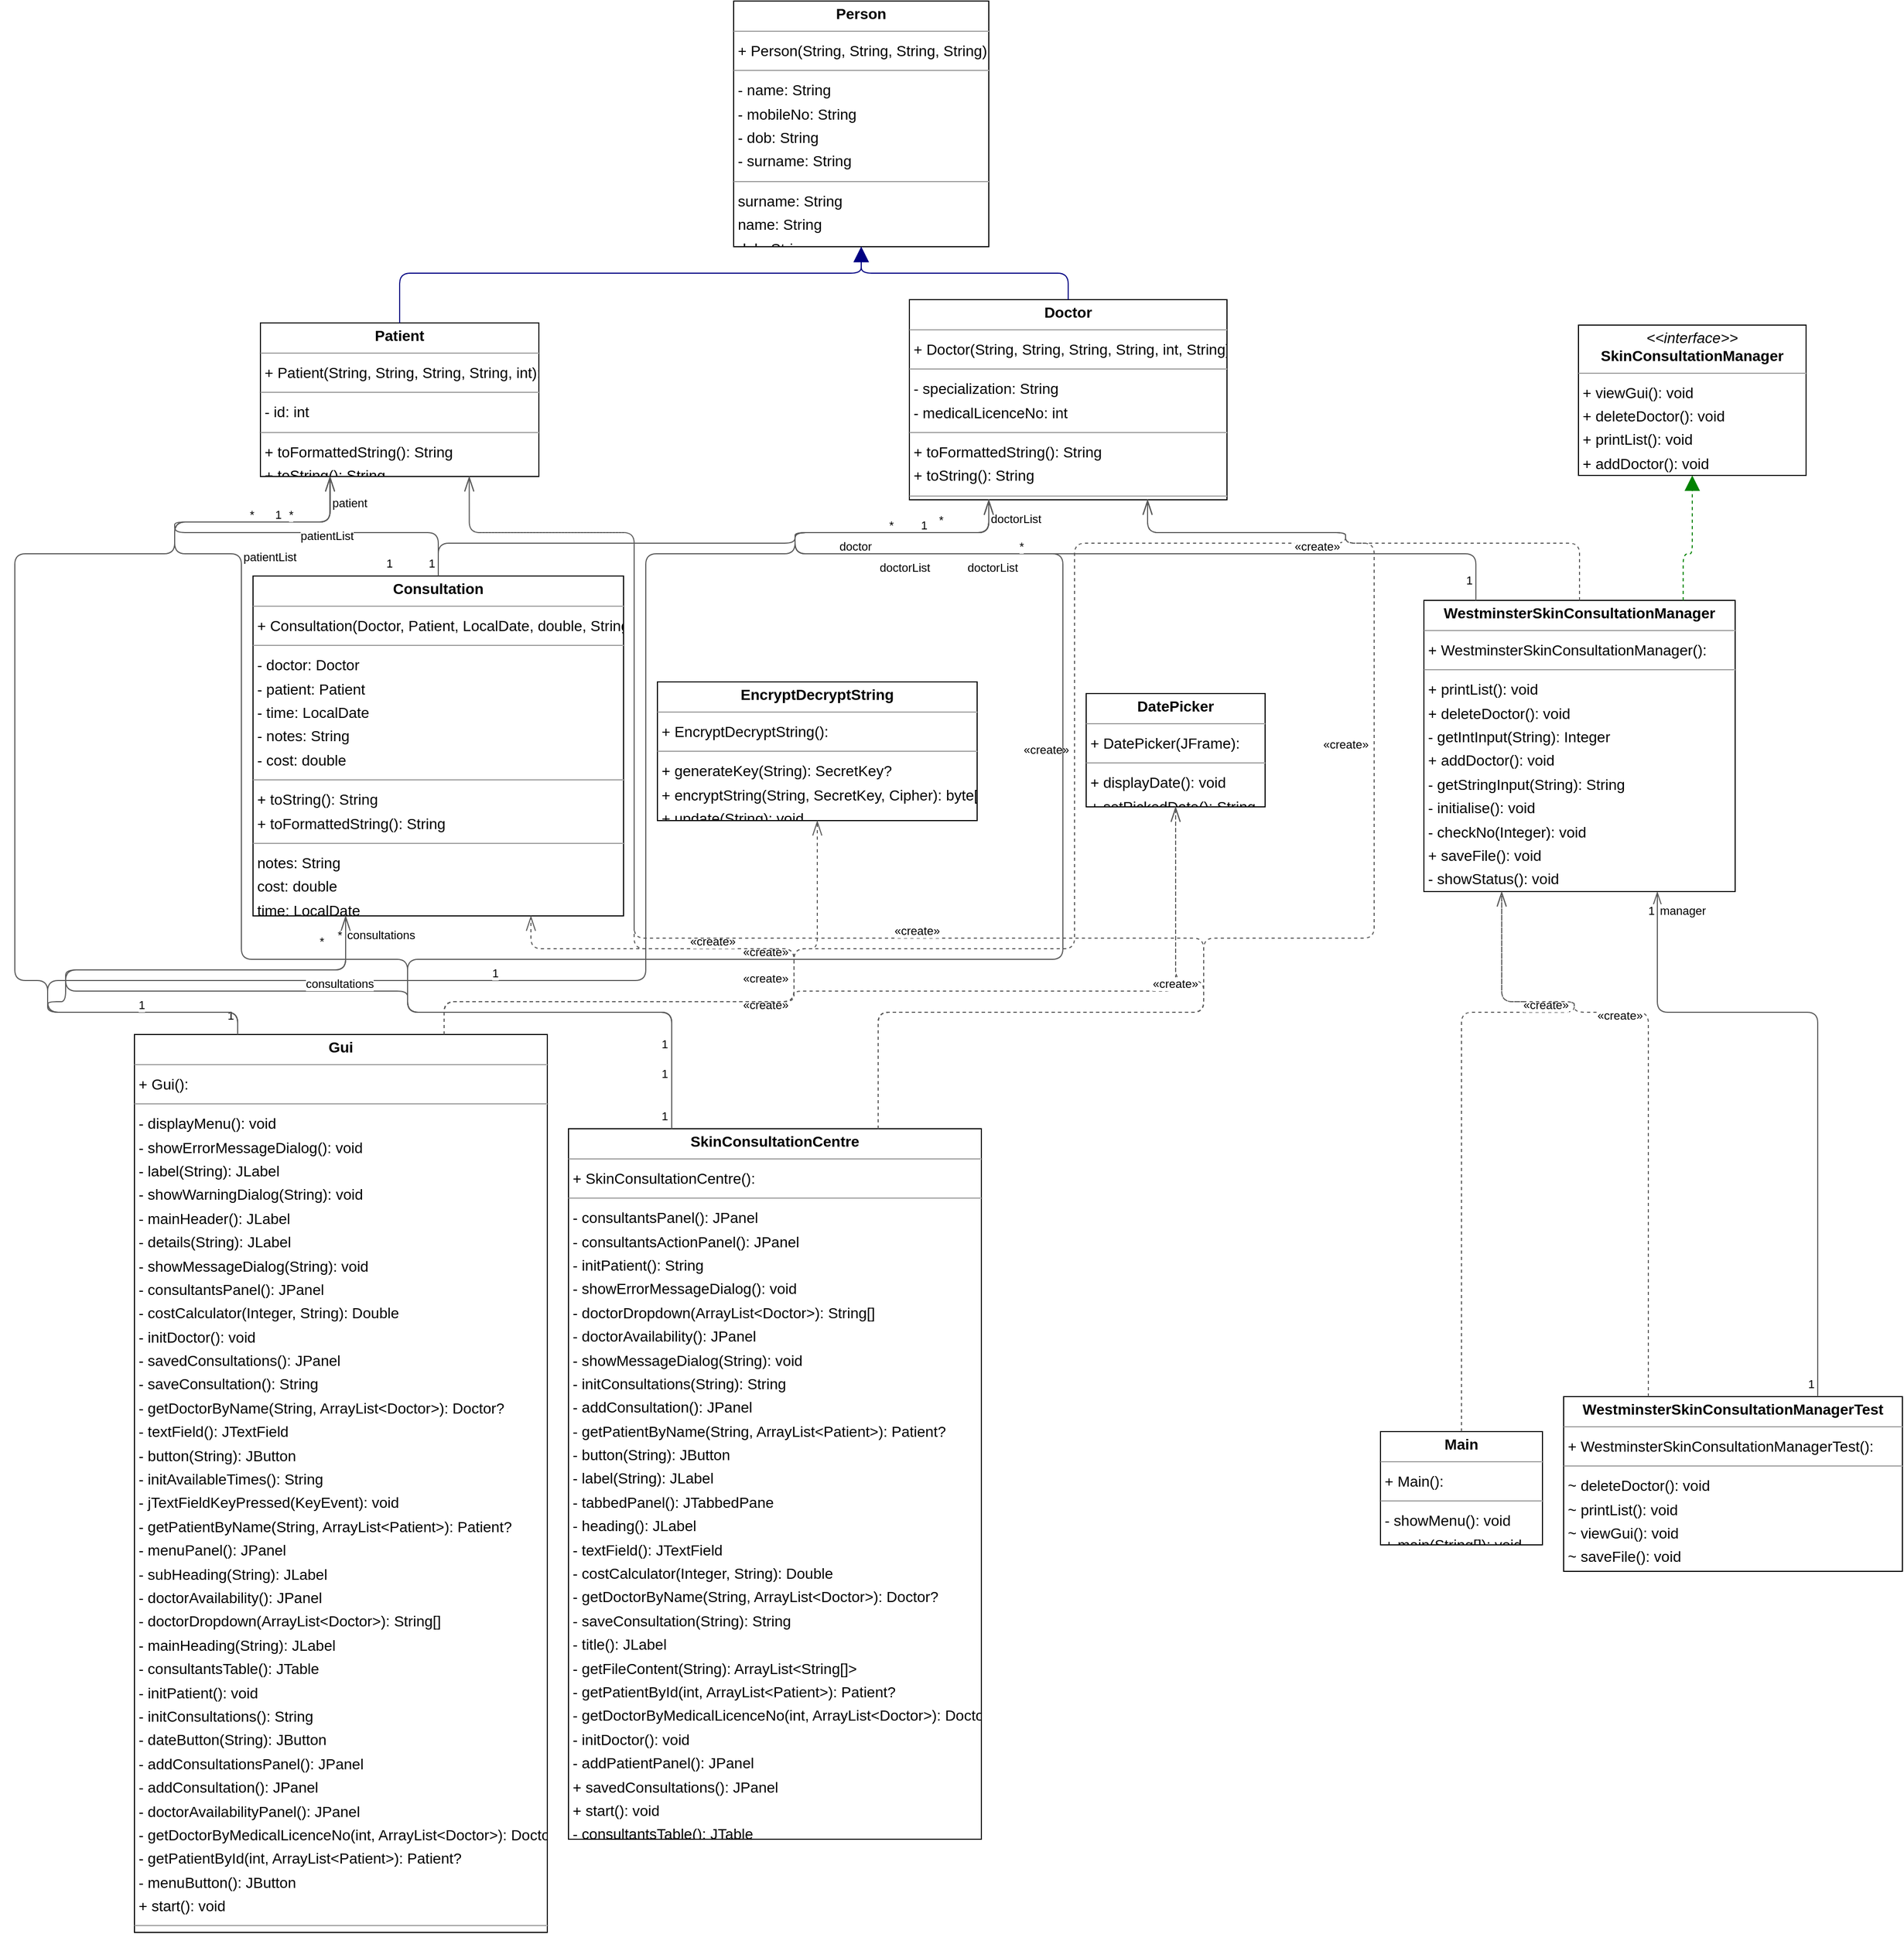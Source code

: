 <mxGraphModel dx="0" dy="0" grid="1" gridSize="10" guides="1" tooltips="1" connect="1" arrows="1" fold="1" page="0" pageScale="1" background="none" math="0" shadow="0">
  <root>
    <mxCell id="0" />
    <mxCell id="1" parent="0" />
    <mxCell id="node8" parent="1" vertex="1" value="&lt;p style=&quot;margin:0px;margin-top:4px;text-align:center;&quot;&gt;&lt;b&gt;Consultation&lt;/b&gt;&lt;/p&gt;&lt;hr size=&quot;1&quot;/&gt;&lt;p style=&quot;margin:0 0 0 4px;line-height:1.6;&quot;&gt;+ Consultation(Doctor, Patient, LocalDate, double, String): &lt;/p&gt;&lt;hr size=&quot;1&quot;/&gt;&lt;p style=&quot;margin:0 0 0 4px;line-height:1.6;&quot;&gt;- doctor: Doctor&lt;br/&gt;- patient: Patient&lt;br/&gt;- time: LocalDate&lt;br/&gt;- notes: String&lt;br/&gt;- cost: double&lt;/p&gt;&lt;hr size=&quot;1&quot;/&gt;&lt;p style=&quot;margin:0 0 0 4px;line-height:1.6;&quot;&gt;+ toString(): String&lt;br/&gt;+ toFormattedString(): String&lt;/p&gt;&lt;hr size=&quot;1&quot;/&gt;&lt;p style=&quot;margin:0 0 0 4px;line-height:1.6;&quot;&gt; notes: String&lt;br/&gt; cost: double&lt;br/&gt; time: LocalDate&lt;br/&gt; patient: Patient&lt;br/&gt; doctor: Doctor&lt;/p&gt;" style="verticalAlign=top;align=left;overflow=fill;fontSize=14;fontFamily=Helvetica;html=1;rounded=0;shadow=0;comic=0;labelBackgroundColor=none;strokeWidth=1;">
      <mxGeometry x="-82" y="119" width="350" height="321" as="geometry" />
    </mxCell>
    <mxCell id="node9" parent="1" vertex="1" value="&lt;p style=&quot;margin:0px;margin-top:4px;text-align:center;&quot;&gt;&lt;b&gt;DatePicker&lt;/b&gt;&lt;/p&gt;&lt;hr size=&quot;1&quot;/&gt;&lt;p style=&quot;margin:0 0 0 4px;line-height:1.6;&quot;&gt;+ DatePicker(JFrame): &lt;/p&gt;&lt;hr size=&quot;1&quot;/&gt;&lt;p style=&quot;margin:0 0 0 4px;line-height:1.6;&quot;&gt;+ displayDate(): void&lt;br/&gt;+ setPickedDate(): String&lt;/p&gt;" style="verticalAlign=top;align=left;overflow=fill;fontSize=14;fontFamily=Helvetica;html=1;rounded=0;shadow=0;comic=0;labelBackgroundColor=none;strokeWidth=1;">
      <mxGeometry x="705" y="230" width="169" height="107" as="geometry" />
    </mxCell>
    <mxCell id="node5" parent="1" vertex="1" value="&lt;p style=&quot;margin:0px;margin-top:4px;text-align:center;&quot;&gt;&lt;b&gt;Doctor&lt;/b&gt;&lt;/p&gt;&lt;hr size=&quot;1&quot;/&gt;&lt;p style=&quot;margin:0 0 0 4px;line-height:1.6;&quot;&gt;+ Doctor(String, String, String, String, int, String): &lt;/p&gt;&lt;hr size=&quot;1&quot;/&gt;&lt;p style=&quot;margin:0 0 0 4px;line-height:1.6;&quot;&gt;- specialization: String&lt;br/&gt;- medicalLicenceNo: int&lt;/p&gt;&lt;hr size=&quot;1&quot;/&gt;&lt;p style=&quot;margin:0 0 0 4px;line-height:1.6;&quot;&gt;+ toFormattedString(): String&lt;br/&gt;+ toString(): String&lt;/p&gt;&lt;hr size=&quot;1&quot;/&gt;&lt;p style=&quot;margin:0 0 0 4px;line-height:1.6;&quot;&gt; medicalLicenceNo: int&lt;br/&gt; specialization: String&lt;/p&gt;" style="verticalAlign=top;align=left;overflow=fill;fontSize=14;fontFamily=Helvetica;html=1;rounded=0;shadow=0;comic=0;labelBackgroundColor=none;strokeWidth=1;">
      <mxGeometry x="538" y="-142" width="300" height="189" as="geometry" />
    </mxCell>
    <mxCell id="node10" parent="1" vertex="1" value="&lt;p style=&quot;margin:0px;margin-top:4px;text-align:center;&quot;&gt;&lt;b&gt;EncryptDecryptString&lt;/b&gt;&lt;/p&gt;&lt;hr size=&quot;1&quot;/&gt;&lt;p style=&quot;margin:0 0 0 4px;line-height:1.6;&quot;&gt;+ EncryptDecryptString(): &lt;/p&gt;&lt;hr size=&quot;1&quot;/&gt;&lt;p style=&quot;margin:0 0 0 4px;line-height:1.6;&quot;&gt;+ generateKey(String): SecretKey?&lt;br/&gt;+ encryptString(String, SecretKey, Cipher): byte[]?&lt;br/&gt;+ update(String): void&lt;/p&gt;" style="verticalAlign=top;align=left;overflow=fill;fontSize=14;fontFamily=Helvetica;html=1;rounded=0;shadow=0;comic=0;labelBackgroundColor=none;strokeWidth=1;">
      <mxGeometry x="300" y="219" width="302" height="131" as="geometry" />
    </mxCell>
    <mxCell id="node0" parent="1" vertex="1" value="&lt;p style=&quot;margin:0px;margin-top:4px;text-align:center;&quot;&gt;&lt;b&gt;Gui&lt;/b&gt;&lt;/p&gt;&lt;hr size=&quot;1&quot;/&gt;&lt;p style=&quot;margin:0 0 0 4px;line-height:1.6;&quot;&gt;+ Gui(): &lt;/p&gt;&lt;hr size=&quot;1&quot;/&gt;&lt;p style=&quot;margin:0 0 0 4px;line-height:1.6;&quot;&gt;- displayMenu(): void&lt;br/&gt;- showErrorMessageDialog(): void&lt;br/&gt;- label(String): JLabel&lt;br/&gt;- showWarningDialog(String): void&lt;br/&gt;- mainHeader(): JLabel&lt;br/&gt;- details(String): JLabel&lt;br/&gt;- showMessageDialog(String): void&lt;br/&gt;- consultantsPanel(): JPanel&lt;br/&gt;- costCalculator(Integer, String): Double&lt;br/&gt;- initDoctor(): void&lt;br/&gt;- savedConsultations(): JPanel&lt;br/&gt;- saveConsultation(): String&lt;br/&gt;- getDoctorByName(String, ArrayList&amp;lt;Doctor&amp;gt;): Doctor?&lt;br/&gt;- textField(): JTextField&lt;br/&gt;- button(String): JButton&lt;br/&gt;- initAvailableTimes(): String&lt;br/&gt;- jTextFieldKeyPressed(KeyEvent): void&lt;br/&gt;- getPatientByName(String, ArrayList&amp;lt;Patient&amp;gt;): Patient?&lt;br/&gt;- menuPanel(): JPanel&lt;br/&gt;- subHeading(String): JLabel&lt;br/&gt;- doctorAvailability(): JPanel&lt;br/&gt;- doctorDropdown(ArrayList&amp;lt;Doctor&amp;gt;): String[]&lt;br/&gt;- mainHeading(String): JLabel&lt;br/&gt;- consultantsTable(): JTable&lt;br/&gt;- initPatient(): void&lt;br/&gt;- initConsultations(): String&lt;br/&gt;- dateButton(String): JButton&lt;br/&gt;- addConsultationsPanel(): JPanel&lt;br/&gt;- addConsultation(): JPanel&lt;br/&gt;- doctorAvailabilityPanel(): JPanel&lt;br/&gt;- getDoctorByMedicalLicenceNo(int, ArrayList&amp;lt;Doctor&amp;gt;): Doctor?&lt;br/&gt;- getPatientById(int, ArrayList&amp;lt;Patient&amp;gt;): Patient?&lt;br/&gt;- menuButton(): JButton&lt;br/&gt;+ start(): void&lt;/p&gt;&lt;hr size=&quot;1&quot;/&gt;&lt;p style=&quot;margin:0 0 0 4px;line-height:1.6;&quot;&gt; doctorFileContent: ArrayList&amp;lt;String[]&amp;gt;&lt;br/&gt; timesFileContent: ArrayList&amp;lt;String[]&amp;gt;&lt;/p&gt;" style="verticalAlign=top;align=left;overflow=fill;fontSize=14;fontFamily=Helvetica;html=1;rounded=0;shadow=0;comic=0;labelBackgroundColor=none;strokeWidth=1;">
      <mxGeometry x="-194" y="552" width="390" height="848" as="geometry" />
    </mxCell>
    <mxCell id="node1" parent="1" vertex="1" value="&lt;p style=&quot;margin:0px;margin-top:4px;text-align:center;&quot;&gt;&lt;b&gt;Main&lt;/b&gt;&lt;/p&gt;&lt;hr size=&quot;1&quot;/&gt;&lt;p style=&quot;margin:0 0 0 4px;line-height:1.6;&quot;&gt;+ Main(): &lt;/p&gt;&lt;hr size=&quot;1&quot;/&gt;&lt;p style=&quot;margin:0 0 0 4px;line-height:1.6;&quot;&gt;- showMenu(): void&lt;br/&gt;+ main(String[]): void&lt;/p&gt;" style="verticalAlign=top;align=left;overflow=fill;fontSize=14;fontFamily=Helvetica;html=1;rounded=0;shadow=0;comic=0;labelBackgroundColor=none;strokeWidth=1;">
      <mxGeometry x="983" y="927" width="153" height="107" as="geometry" />
    </mxCell>
    <mxCell id="node2" parent="1" vertex="1" value="&lt;p style=&quot;margin:0px;margin-top:4px;text-align:center;&quot;&gt;&lt;b&gt;Patient&lt;/b&gt;&lt;/p&gt;&lt;hr size=&quot;1&quot;/&gt;&lt;p style=&quot;margin:0 0 0 4px;line-height:1.6;&quot;&gt;+ Patient(String, String, String, String, int): &lt;/p&gt;&lt;hr size=&quot;1&quot;/&gt;&lt;p style=&quot;margin:0 0 0 4px;line-height:1.6;&quot;&gt;- id: int&lt;/p&gt;&lt;hr size=&quot;1&quot;/&gt;&lt;p style=&quot;margin:0 0 0 4px;line-height:1.6;&quot;&gt;+ toFormattedString(): String&lt;br/&gt;+ toString(): String&lt;/p&gt;&lt;hr size=&quot;1&quot;/&gt;&lt;p style=&quot;margin:0 0 0 4px;line-height:1.6;&quot;&gt; id: int&lt;/p&gt;" style="verticalAlign=top;align=left;overflow=fill;fontSize=14;fontFamily=Helvetica;html=1;rounded=0;shadow=0;comic=0;labelBackgroundColor=none;strokeWidth=1;">
      <mxGeometry x="-75" y="-120" width="263" height="145" as="geometry" />
    </mxCell>
    <mxCell id="node6" parent="1" vertex="1" value="&lt;p style=&quot;margin:0px;margin-top:4px;text-align:center;&quot;&gt;&lt;b&gt;Person&lt;/b&gt;&lt;/p&gt;&lt;hr size=&quot;1&quot;/&gt;&lt;p style=&quot;margin:0 0 0 4px;line-height:1.6;&quot;&gt;+ Person(String, String, String, String): &lt;/p&gt;&lt;hr size=&quot;1&quot;/&gt;&lt;p style=&quot;margin:0 0 0 4px;line-height:1.6;&quot;&gt;- name: String&lt;br/&gt;- mobileNo: String&lt;br/&gt;- dob: String&lt;br/&gt;- surname: String&lt;/p&gt;&lt;hr size=&quot;1&quot;/&gt;&lt;p style=&quot;margin:0 0 0 4px;line-height:1.6;&quot;&gt; surname: String&lt;br/&gt; name: String&lt;br/&gt; dob: String&lt;br/&gt; mobileNo: String&lt;/p&gt;" style="verticalAlign=top;align=left;overflow=fill;fontSize=14;fontFamily=Helvetica;html=1;rounded=0;shadow=0;comic=0;labelBackgroundColor=none;strokeWidth=1;">
      <mxGeometry x="372" y="-424" width="241" height="232" as="geometry" />
    </mxCell>
    <mxCell id="node3" parent="1" vertex="1" value="&lt;p style=&quot;margin:0px;margin-top:4px;text-align:center;&quot;&gt;&lt;b&gt;SkinConsultationCentre&lt;/b&gt;&lt;/p&gt;&lt;hr size=&quot;1&quot;/&gt;&lt;p style=&quot;margin:0 0 0 4px;line-height:1.6;&quot;&gt;+ SkinConsultationCentre(): &lt;/p&gt;&lt;hr size=&quot;1&quot;/&gt;&lt;p style=&quot;margin:0 0 0 4px;line-height:1.6;&quot;&gt;- consultantsPanel(): JPanel&lt;br/&gt;- consultantsActionPanel(): JPanel&lt;br/&gt;- initPatient(): String&lt;br/&gt;- showErrorMessageDialog(): void&lt;br/&gt;- doctorDropdown(ArrayList&amp;lt;Doctor&amp;gt;): String[]&lt;br/&gt;- doctorAvailability(): JPanel&lt;br/&gt;- showMessageDialog(String): void&lt;br/&gt;- initConsultations(String): String&lt;br/&gt;- addConsultation(): JPanel&lt;br/&gt;- getPatientByName(String, ArrayList&amp;lt;Patient&amp;gt;): Patient?&lt;br/&gt;- button(String): JButton&lt;br/&gt;- label(String): JLabel&lt;br/&gt;- tabbedPanel(): JTabbedPane&lt;br/&gt;- heading(): JLabel&lt;br/&gt;- textField(): JTextField&lt;br/&gt;- costCalculator(Integer, String): Double&lt;br/&gt;- getDoctorByName(String, ArrayList&amp;lt;Doctor&amp;gt;): Doctor?&lt;br/&gt;- saveConsultation(String): String&lt;br/&gt;- title(): JLabel&lt;br/&gt;- getFileContent(String): ArrayList&amp;lt;String[]&amp;gt;&lt;br/&gt;- getPatientById(int, ArrayList&amp;lt;Patient&amp;gt;): Patient?&lt;br/&gt;- getDoctorByMedicalLicenceNo(int, ArrayList&amp;lt;Doctor&amp;gt;): Doctor?&lt;br/&gt;- initDoctor(): void&lt;br/&gt;- addPatientPanel(): JPanel&lt;br/&gt;+ savedConsultations(): JPanel&lt;br/&gt;+ start(): void&lt;br/&gt;- consultantsTable(): JTable&lt;br/&gt;- savePatient(String): String&lt;/p&gt;" style="verticalAlign=top;align=left;overflow=fill;fontSize=14;fontFamily=Helvetica;html=1;rounded=0;shadow=0;comic=0;labelBackgroundColor=none;strokeWidth=1;">
      <mxGeometry x="216" y="641" width="390" height="671" as="geometry" />
    </mxCell>
    <mxCell id="node7" parent="1" vertex="1" value="&lt;p style=&quot;margin:0px;margin-top:4px;text-align:center;&quot;&gt;&lt;i&gt;&amp;lt;&amp;lt;interface&amp;gt;&amp;gt;&lt;/i&gt;&lt;br/&gt;&lt;b&gt;SkinConsultationManager&lt;/b&gt;&lt;/p&gt;&lt;hr size=&quot;1&quot;/&gt;&lt;p style=&quot;margin:0 0 0 4px;line-height:1.6;&quot;&gt;+ viewGui(): void&lt;br/&gt;+ deleteDoctor(): void&lt;br/&gt;+ printList(): void&lt;br/&gt;+ addDoctor(): void&lt;br/&gt;+ saveFile(): void&lt;/p&gt;" style="verticalAlign=top;align=left;overflow=fill;fontSize=14;fontFamily=Helvetica;html=1;rounded=0;shadow=0;comic=0;labelBackgroundColor=none;strokeWidth=1;">
      <mxGeometry x="1170" y="-118" width="215" height="142" as="geometry" />
    </mxCell>
    <mxCell id="node11" parent="1" vertex="1" value="&lt;p style=&quot;margin:0px;margin-top:4px;text-align:center;&quot;&gt;&lt;b&gt;WestminsterSkinConsultationManager&lt;/b&gt;&lt;/p&gt;&lt;hr size=&quot;1&quot;/&gt;&lt;p style=&quot;margin:0 0 0 4px;line-height:1.6;&quot;&gt;+ WestminsterSkinConsultationManager(): &lt;/p&gt;&lt;hr size=&quot;1&quot;/&gt;&lt;p style=&quot;margin:0 0 0 4px;line-height:1.6;&quot;&gt;+ printList(): void&lt;br/&gt;+ deleteDoctor(): void&lt;br/&gt;- getIntInput(String): Integer&lt;br/&gt;+ addDoctor(): void&lt;br/&gt;- getStringInput(String): String&lt;br/&gt;- initialise(): void&lt;br/&gt;- checkNo(Integer): void&lt;br/&gt;+ saveFile(): void&lt;br/&gt;- showStatus(): void&lt;br/&gt;+ viewGui(): void&lt;/p&gt;" style="verticalAlign=top;align=left;overflow=fill;fontSize=14;fontFamily=Helvetica;html=1;rounded=0;shadow=0;comic=0;labelBackgroundColor=none;strokeWidth=1;">
      <mxGeometry x="1024" y="142" width="294" height="275" as="geometry" />
    </mxCell>
    <mxCell id="node4" parent="1" vertex="1" value="&lt;p style=&quot;margin:0px;margin-top:4px;text-align:center;&quot;&gt;&lt;b&gt;WestminsterSkinConsultationManagerTest&lt;/b&gt;&lt;/p&gt;&lt;hr size=&quot;1&quot;/&gt;&lt;p style=&quot;margin:0 0 0 4px;line-height:1.6;&quot;&gt;+ WestminsterSkinConsultationManagerTest(): &lt;/p&gt;&lt;hr size=&quot;1&quot;/&gt;&lt;p style=&quot;margin:0 0 0 4px;line-height:1.6;&quot;&gt;~ deleteDoctor(): void&lt;br/&gt;~ printList(): void&lt;br/&gt;~ viewGui(): void&lt;br/&gt;~ saveFile(): void&lt;br/&gt;~ addDoctor(): void&lt;/p&gt;" style="verticalAlign=top;align=left;overflow=fill;fontSize=14;fontFamily=Helvetica;html=1;rounded=0;shadow=0;comic=0;labelBackgroundColor=none;strokeWidth=1;">
      <mxGeometry x="1156" y="894" width="320" height="165" as="geometry" />
    </mxCell>
    <mxCell id="edge11" edge="1" value="" parent="1" source="node8" target="node5" style="html=1;rounded=1;edgeStyle=orthogonalEdgeStyle;dashed=0;startArrow=diamondThinstartSize=12;endArrow=openThin;endSize=12;strokeColor=#595959;exitX=0.500;exitY=0.000;exitDx=0;exitDy=0;entryX=0.250;entryY=1.000;entryDx=0;entryDy=0;">
      <mxGeometry width="50" height="50" relative="1" as="geometry">
        <Array as="points">
          <mxPoint x="93" y="88" />
          <mxPoint x="430" y="88" />
          <mxPoint x="430" y="78" />
          <mxPoint x="613" y="78" />
        </Array>
      </mxGeometry>
    </mxCell>
    <mxCell id="label66" parent="edge11" vertex="1" connectable="0" value="1" style="edgeLabel;resizable=0;html=1;align=left;verticalAlign=top;strokeColor=default;">
      <mxGeometry x="82" y="94" as="geometry" />
    </mxCell>
    <mxCell id="label70" parent="edge11" vertex="1" connectable="0" value="1" style="edgeLabel;resizable=0;html=1;align=left;verticalAlign=top;strokeColor=default;">
      <mxGeometry x="547" y="58" as="geometry" />
    </mxCell>
    <mxCell id="label71" parent="edge11" vertex="1" connectable="0" value="doctor" style="edgeLabel;resizable=0;html=1;align=left;verticalAlign=top;strokeColor=default;">
      <mxGeometry x="470" y="78" as="geometry" />
    </mxCell>
    <mxCell id="edge21" edge="1" value="" parent="1" source="node8" target="node2" style="html=1;rounded=1;edgeStyle=orthogonalEdgeStyle;dashed=0;startArrow=diamondThinstartSize=12;endArrow=openThin;endSize=12;strokeColor=#595959;exitX=0.500;exitY=0.000;exitDx=0;exitDy=0;entryX=0.250;entryY=1.000;entryDx=0;entryDy=0;">
      <mxGeometry width="50" height="50" relative="1" as="geometry">
        <Array as="points">
          <mxPoint x="93" y="78" />
          <mxPoint x="-156" y="78" />
          <mxPoint x="-156" y="68" />
          <mxPoint x="-9" y="68" />
        </Array>
      </mxGeometry>
    </mxCell>
    <mxCell id="label126" parent="edge21" vertex="1" connectable="0" value="1" style="edgeLabel;resizable=0;html=1;align=left;verticalAlign=top;strokeColor=default;">
      <mxGeometry x="42" y="94" as="geometry" />
    </mxCell>
    <mxCell id="label130" parent="edge21" vertex="1" connectable="0" value="1" style="edgeLabel;resizable=0;html=1;align=left;verticalAlign=top;strokeColor=default;">
      <mxGeometry x="-63" y="48" as="geometry" />
    </mxCell>
    <mxCell id="label131" parent="edge21" vertex="1" connectable="0" value="patient" style="edgeLabel;resizable=0;html=1;align=left;verticalAlign=top;strokeColor=default;">
      <mxGeometry x="-9" y="37" as="geometry" />
    </mxCell>
    <mxCell id="edge1" edge="1" value="" parent="1" source="node5" target="node6" style="html=1;rounded=1;edgeStyle=orthogonalEdgeStyle;dashed=0;startArrow=none;endArrow=block;endSize=12;strokeColor=#000082;exitX=0.500;exitY=0.000;exitDx=0;exitDy=0;entryX=0.500;entryY=1.000;entryDx=0;entryDy=0;">
      <mxGeometry width="50" height="50" relative="1" as="geometry">
        <Array as="points">
          <mxPoint x="688" y="-167" />
          <mxPoint x="492" y="-167" />
        </Array>
      </mxGeometry>
    </mxCell>
    <mxCell id="edge12" edge="1" value="" parent="1" source="node0" target="node8" style="html=1;rounded=1;edgeStyle=orthogonalEdgeStyle;dashed=0;startArrow=diamondThinstartSize=12;endArrow=openThin;endSize=12;strokeColor=#595959;exitX=0.250;exitY=0.000;exitDx=0;exitDy=0;entryX=0.250;entryY=1.000;entryDx=0;entryDy=0;">
      <mxGeometry width="50" height="50" relative="1" as="geometry">
        <Array as="points">
          <mxPoint x="-97" y="531" />
          <mxPoint x="-276" y="531" />
          <mxPoint x="-276" y="521" />
          <mxPoint x="-259" y="521" />
          <mxPoint x="-259" y="491" />
          <mxPoint x="5" y="491" />
        </Array>
      </mxGeometry>
    </mxCell>
    <mxCell id="label72" parent="edge12" vertex="1" connectable="0" value="1" style="edgeLabel;resizable=0;html=1;align=left;verticalAlign=top;strokeColor=default;">
      <mxGeometry x="-108" y="521" as="geometry" />
    </mxCell>
    <mxCell id="label76" parent="edge12" vertex="1" connectable="0" value="*" style="edgeLabel;resizable=0;html=1;align=left;verticalAlign=top;strokeColor=default;">
      <mxGeometry x="-4" y="445" as="geometry" />
    </mxCell>
    <mxCell id="label77" parent="edge12" vertex="1" connectable="0" value="consultations" style="edgeLabel;resizable=0;html=1;align=left;verticalAlign=top;strokeColor=default;">
      <mxGeometry x="5" y="445" as="geometry" />
    </mxCell>
    <mxCell id="edge17" edge="1" value="" parent="1" source="node0" target="node8" style="html=1;rounded=1;edgeStyle=orthogonalEdgeStyle;dashed=1;startArrow=none;endArrow=openThin;endSize=12;strokeColor=#595959;exitX=0.750;exitY=0.000;exitDx=0;exitDy=0;entryX=0.750;entryY=1.000;entryDx=0;entryDy=0;">
      <mxGeometry width="50" height="50" relative="1" as="geometry">
        <Array as="points">
          <mxPoint x="98" y="521" />
          <mxPoint x="429" y="521" />
          <mxPoint x="429" y="471" />
          <mxPoint x="180" y="471" />
        </Array>
      </mxGeometry>
    </mxCell>
    <mxCell id="label104" parent="edge17" vertex="1" connectable="0" value="«create»" style="edgeLabel;resizable=0;html=1;align=left;verticalAlign=top;strokeColor=default;">
      <mxGeometry x="379" y="486" as="geometry" />
    </mxCell>
    <mxCell id="edge16" edge="1" value="" parent="1" source="node0" target="node9" style="html=1;rounded=1;edgeStyle=orthogonalEdgeStyle;dashed=1;startArrow=none;endArrow=openThin;endSize=12;strokeColor=#595959;exitX=0.750;exitY=0.000;exitDx=0;exitDy=0;entryX=0.500;entryY=1.000;entryDx=0;entryDy=0;">
      <mxGeometry width="50" height="50" relative="1" as="geometry">
        <Array as="points">
          <mxPoint x="98" y="521" />
          <mxPoint x="429" y="521" />
          <mxPoint x="429" y="511" />
          <mxPoint x="789" y="511" />
        </Array>
      </mxGeometry>
    </mxCell>
    <mxCell id="label98" parent="edge16" vertex="1" connectable="0" value="«create»" style="edgeLabel;resizable=0;html=1;align=left;verticalAlign=top;strokeColor=default;">
      <mxGeometry x="379" y="511" as="geometry" />
    </mxCell>
    <mxCell id="edge6" edge="1" value="" parent="1" source="node0" target="node5" style="html=1;rounded=1;edgeStyle=orthogonalEdgeStyle;dashed=0;startArrow=diamondThinstartSize=12;endArrow=openThin;endSize=12;strokeColor=#595959;exitX=0.250;exitY=0.000;exitDx=0;exitDy=0;entryX=0.250;entryY=1.000;entryDx=0;entryDy=0;">
      <mxGeometry width="50" height="50" relative="1" as="geometry">
        <Array as="points">
          <mxPoint x="-97" y="531" />
          <mxPoint x="-276" y="531" />
          <mxPoint x="-276" y="501" />
          <mxPoint x="289" y="501" />
          <mxPoint x="289" y="98" />
          <mxPoint x="430" y="98" />
          <mxPoint x="430" y="78" />
          <mxPoint x="613" y="78" />
        </Array>
      </mxGeometry>
    </mxCell>
    <mxCell id="label36" parent="edge6" vertex="1" connectable="0" value="1" style="edgeLabel;resizable=0;html=1;align=left;verticalAlign=top;strokeColor=default;">
      <mxGeometry x="142" y="481" as="geometry" />
    </mxCell>
    <mxCell id="label40" parent="edge6" vertex="1" connectable="0" value="*" style="edgeLabel;resizable=0;html=1;align=left;verticalAlign=top;strokeColor=default;">
      <mxGeometry x="564" y="53" as="geometry" />
    </mxCell>
    <mxCell id="label41" parent="edge6" vertex="1" connectable="0" value="doctorList" style="edgeLabel;resizable=0;html=1;align=left;verticalAlign=top;strokeColor=default;">
      <mxGeometry x="613" y="52" as="geometry" />
    </mxCell>
    <mxCell id="edge18" edge="1" value="" parent="1" source="node0" target="node5" style="html=1;rounded=1;edgeStyle=orthogonalEdgeStyle;dashed=1;startArrow=none;endArrow=openThin;endSize=12;strokeColor=#595959;exitX=0.750;exitY=0.000;exitDx=0;exitDy=0;entryX=0.750;entryY=1.000;entryDx=0;entryDy=0;">
      <mxGeometry width="50" height="50" relative="1" as="geometry">
        <Array as="points">
          <mxPoint x="98" y="521" />
          <mxPoint x="429" y="521" />
          <mxPoint x="429" y="471" />
          <mxPoint x="694" y="471" />
          <mxPoint x="694" y="88" />
          <mxPoint x="950" y="88" />
          <mxPoint x="950" y="78" />
          <mxPoint x="763" y="78" />
        </Array>
      </mxGeometry>
    </mxCell>
    <mxCell id="label110" parent="edge18" vertex="1" connectable="0" value="«create»" style="edgeLabel;resizable=0;html=1;align=left;verticalAlign=top;strokeColor=default;">
      <mxGeometry x="644" y="270" as="geometry" />
    </mxCell>
    <mxCell id="edge15" edge="1" value="" parent="1" source="node0" target="node10" style="html=1;rounded=1;edgeStyle=orthogonalEdgeStyle;dashed=1;startArrow=none;endArrow=openThin;endSize=12;strokeColor=#595959;exitX=0.750;exitY=0.000;exitDx=0;exitDy=0;entryX=0.500;entryY=1.000;entryDx=0;entryDy=0;">
      <mxGeometry width="50" height="50" relative="1" as="geometry">
        <Array as="points">
          <mxPoint x="98" y="521" />
          <mxPoint x="429" y="521" />
          <mxPoint x="429" y="471" />
          <mxPoint x="451" y="471" />
        </Array>
      </mxGeometry>
    </mxCell>
    <mxCell id="label92" parent="edge15" vertex="1" connectable="0" value="«create»" style="edgeLabel;resizable=0;html=1;align=left;verticalAlign=top;strokeColor=default;">
      <mxGeometry x="379" y="461" as="geometry" />
    </mxCell>
    <mxCell id="edge7" edge="1" value="" parent="1" source="node0" target="node2" style="html=1;rounded=1;edgeStyle=orthogonalEdgeStyle;dashed=1;startArrow=none;endArrow=openThin;endSize=12;strokeColor=#595959;exitX=0.750;exitY=0.000;exitDx=0;exitDy=0;entryX=0.750;entryY=1.000;entryDx=0;entryDy=0;">
      <mxGeometry width="50" height="50" relative="1" as="geometry">
        <Array as="points">
          <mxPoint x="98" y="521" />
          <mxPoint x="429" y="521" />
          <mxPoint x="429" y="471" />
          <mxPoint x="278" y="471" />
          <mxPoint x="278" y="78" />
          <mxPoint x="123" y="78" />
        </Array>
      </mxGeometry>
    </mxCell>
    <mxCell id="label44" parent="edge7" vertex="1" connectable="0" value="«create»" style="edgeLabel;resizable=0;html=1;align=left;verticalAlign=top;strokeColor=default;">
      <mxGeometry x="329" y="451" as="geometry" />
    </mxCell>
    <mxCell id="edge20" edge="1" value="" parent="1" source="node0" target="node2" style="html=1;rounded=1;edgeStyle=orthogonalEdgeStyle;dashed=0;startArrow=diamondThinstartSize=12;endArrow=openThin;endSize=12;strokeColor=#595959;exitX=0.250;exitY=0.000;exitDx=0;exitDy=0;entryX=0.250;entryY=1.000;entryDx=0;entryDy=0;">
      <mxGeometry width="50" height="50" relative="1" as="geometry">
        <Array as="points">
          <mxPoint x="-97" y="531" />
          <mxPoint x="-276" y="531" />
          <mxPoint x="-276" y="501" />
          <mxPoint x="-307" y="501" />
          <mxPoint x="-307" y="98" />
          <mxPoint x="-156" y="98" />
          <mxPoint x="-156" y="68" />
          <mxPoint x="-9" y="68" />
        </Array>
      </mxGeometry>
    </mxCell>
    <mxCell id="label120" parent="edge20" vertex="1" connectable="0" value="1" style="edgeLabel;resizable=0;html=1;align=left;verticalAlign=top;strokeColor=default;">
      <mxGeometry x="-192" y="511" as="geometry" />
    </mxCell>
    <mxCell id="label124" parent="edge20" vertex="1" connectable="0" value="*" style="edgeLabel;resizable=0;html=1;align=left;verticalAlign=top;strokeColor=default;">
      <mxGeometry x="-87" y="48" as="geometry" />
    </mxCell>
    <mxCell id="label125" parent="edge20" vertex="1" connectable="0" value="patientList" style="edgeLabel;resizable=0;html=1;align=left;verticalAlign=top;strokeColor=default;">
      <mxGeometry x="-39" y="68" as="geometry" />
    </mxCell>
    <mxCell id="edge22" edge="1" value="" parent="1" source="node1" target="node11" style="html=1;rounded=1;edgeStyle=orthogonalEdgeStyle;dashed=1;startArrow=none;endArrow=openThin;endSize=12;strokeColor=#595959;exitX=0.500;exitY=0.000;exitDx=0;exitDy=0;entryX=0.250;entryY=1.000;entryDx=0;entryDy=0;">
      <mxGeometry width="50" height="50" relative="1" as="geometry">
        <Array as="points">
          <mxPoint x="1059" y="531" />
          <mxPoint x="1166" y="531" />
          <mxPoint x="1166" y="521" />
          <mxPoint x="1098" y="521" />
        </Array>
      </mxGeometry>
    </mxCell>
    <mxCell id="label134" parent="edge22" vertex="1" connectable="0" value="«create»" style="edgeLabel;resizable=0;html=1;align=left;verticalAlign=top;strokeColor=default;">
      <mxGeometry x="1116" y="511" as="geometry" />
    </mxCell>
    <mxCell id="edge0" edge="1" value="" parent="1" source="node2" target="node6" style="html=1;rounded=1;edgeStyle=orthogonalEdgeStyle;dashed=0;startArrow=none;endArrow=block;endSize=12;strokeColor=#000082;exitX=0.500;exitY=0.000;exitDx=0;exitDy=0;entryX=0.500;entryY=1.000;entryDx=0;entryDy=0;">
      <mxGeometry width="50" height="50" relative="1" as="geometry">
        <Array as="points">
          <mxPoint x="57" y="-167" />
          <mxPoint x="492" y="-167" />
        </Array>
      </mxGeometry>
    </mxCell>
    <mxCell id="edge8" edge="1" value="" parent="1" source="node3" target="node8" style="html=1;rounded=1;edgeStyle=orthogonalEdgeStyle;dashed=0;startArrow=diamondThinstartSize=12;endArrow=openThin;endSize=12;strokeColor=#595959;exitX=0.250;exitY=0.000;exitDx=0;exitDy=0;entryX=0.250;entryY=1.000;entryDx=0;entryDy=0;">
      <mxGeometry width="50" height="50" relative="1" as="geometry">
        <Array as="points">
          <mxPoint x="313" y="531" />
          <mxPoint x="64" y="531" />
          <mxPoint x="64" y="511" />
          <mxPoint x="-259" y="511" />
          <mxPoint x="-259" y="491" />
          <mxPoint x="5" y="491" />
        </Array>
      </mxGeometry>
    </mxCell>
    <mxCell id="label48" parent="edge8" vertex="1" connectable="0" value="1" style="edgeLabel;resizable=0;html=1;align=left;verticalAlign=top;strokeColor=default;">
      <mxGeometry x="302" y="616" as="geometry" />
    </mxCell>
    <mxCell id="label52" parent="edge8" vertex="1" connectable="0" value="*" style="edgeLabel;resizable=0;html=1;align=left;verticalAlign=top;strokeColor=default;">
      <mxGeometry x="-21" y="451" as="geometry" />
    </mxCell>
    <mxCell id="label53" parent="edge8" vertex="1" connectable="0" value="consultations" style="edgeLabel;resizable=0;html=1;align=left;verticalAlign=top;strokeColor=default;">
      <mxGeometry x="-34" y="491" as="geometry" />
    </mxCell>
    <mxCell id="edge13" edge="1" value="" parent="1" source="node3" target="node9" style="html=1;rounded=1;edgeStyle=orthogonalEdgeStyle;dashed=1;startArrow=none;endArrow=openThin;endSize=12;strokeColor=#595959;exitX=0.750;exitY=0.000;exitDx=0;exitDy=0;entryX=0.500;entryY=1.000;entryDx=0;entryDy=0;">
      <mxGeometry width="50" height="50" relative="1" as="geometry">
        <Array as="points">
          <mxPoint x="508" y="531" />
          <mxPoint x="816" y="531" />
          <mxPoint x="816" y="501" />
          <mxPoint x="789" y="501" />
        </Array>
      </mxGeometry>
    </mxCell>
    <mxCell id="label80" parent="edge13" vertex="1" connectable="0" value="«create»" style="edgeLabel;resizable=0;html=1;align=left;verticalAlign=top;strokeColor=default;">
      <mxGeometry x="766" y="491" as="geometry" />
    </mxCell>
    <mxCell id="edge10" edge="1" value="" parent="1" source="node3" target="node5" style="html=1;rounded=1;edgeStyle=orthogonalEdgeStyle;dashed=0;startArrow=diamondThinstartSize=12;endArrow=openThin;endSize=12;strokeColor=#595959;exitX=0.250;exitY=0.000;exitDx=0;exitDy=0;entryX=0.250;entryY=1.000;entryDx=0;entryDy=0;">
      <mxGeometry width="50" height="50" relative="1" as="geometry">
        <Array as="points">
          <mxPoint x="313" y="531" />
          <mxPoint x="64" y="531" />
          <mxPoint x="64" y="481" />
          <mxPoint x="683" y="481" />
          <mxPoint x="683" y="98" />
          <mxPoint x="430" y="98" />
          <mxPoint x="430" y="78" />
          <mxPoint x="613" y="78" />
        </Array>
      </mxGeometry>
    </mxCell>
    <mxCell id="label60" parent="edge10" vertex="1" connectable="0" value="1" style="edgeLabel;resizable=0;html=1;align=left;verticalAlign=top;strokeColor=default;">
      <mxGeometry x="302" y="576" as="geometry" />
    </mxCell>
    <mxCell id="label64" parent="edge10" vertex="1" connectable="0" value="*" style="edgeLabel;resizable=0;html=1;align=left;verticalAlign=top;strokeColor=default;">
      <mxGeometry x="517" y="58" as="geometry" />
    </mxCell>
    <mxCell id="label65" parent="edge10" vertex="1" connectable="0" value="doctorList" style="edgeLabel;resizable=0;html=1;align=left;verticalAlign=top;strokeColor=default;">
      <mxGeometry x="591" y="98" as="geometry" />
    </mxCell>
    <mxCell id="edge14" edge="1" value="" parent="1" source="node3" target="node5" style="html=1;rounded=1;edgeStyle=orthogonalEdgeStyle;dashed=1;startArrow=none;endArrow=openThin;endSize=12;strokeColor=#595959;exitX=0.750;exitY=0.000;exitDx=0;exitDy=0;entryX=0.750;entryY=1.000;entryDx=0;entryDy=0;">
      <mxGeometry width="50" height="50" relative="1" as="geometry">
        <Array as="points">
          <mxPoint x="508" y="531" />
          <mxPoint x="816" y="531" />
          <mxPoint x="816" y="461" />
          <mxPoint x="977" y="461" />
          <mxPoint x="977" y="88" />
          <mxPoint x="950" y="88" />
          <mxPoint x="950" y="78" />
          <mxPoint x="763" y="78" />
        </Array>
      </mxGeometry>
    </mxCell>
    <mxCell id="label86" parent="edge14" vertex="1" connectable="0" value="«create»" style="edgeLabel;resizable=0;html=1;align=left;verticalAlign=top;strokeColor=default;">
      <mxGeometry x="927" y="265" as="geometry" />
    </mxCell>
    <mxCell id="edge3" edge="1" value="" parent="1" source="node3" target="node2" style="html=1;rounded=1;edgeStyle=orthogonalEdgeStyle;dashed=1;startArrow=none;endArrow=openThin;endSize=12;strokeColor=#595959;exitX=0.750;exitY=0.000;exitDx=0;exitDy=0;entryX=0.750;entryY=1.000;entryDx=0;entryDy=0;">
      <mxGeometry width="50" height="50" relative="1" as="geometry">
        <Array as="points">
          <mxPoint x="508" y="531" />
          <mxPoint x="816" y="531" />
          <mxPoint x="816" y="461" />
          <mxPoint x="278" y="461" />
          <mxPoint x="278" y="78" />
          <mxPoint x="123" y="78" />
        </Array>
      </mxGeometry>
    </mxCell>
    <mxCell id="label20" parent="edge3" vertex="1" connectable="0" value="«create»" style="edgeLabel;resizable=0;html=1;align=left;verticalAlign=top;strokeColor=default;">
      <mxGeometry x="522" y="441" as="geometry" />
    </mxCell>
    <mxCell id="edge23" edge="1" value="" parent="1" source="node3" target="node2" style="html=1;rounded=1;edgeStyle=orthogonalEdgeStyle;dashed=0;startArrow=diamondThinstartSize=12;endArrow=openThin;endSize=12;strokeColor=#595959;exitX=0.250;exitY=0.000;exitDx=0;exitDy=0;entryX=0.250;entryY=1.000;entryDx=0;entryDy=0;">
      <mxGeometry width="50" height="50" relative="1" as="geometry">
        <Array as="points">
          <mxPoint x="313" y="531" />
          <mxPoint x="64" y="531" />
          <mxPoint x="64" y="481" />
          <mxPoint x="-93" y="481" />
          <mxPoint x="-93" y="98" />
          <mxPoint x="-156" y="98" />
          <mxPoint x="-156" y="68" />
          <mxPoint x="-9" y="68" />
        </Array>
      </mxGeometry>
    </mxCell>
    <mxCell id="label138" parent="edge23" vertex="1" connectable="0" value="1" style="edgeLabel;resizable=0;html=1;align=left;verticalAlign=top;strokeColor=default;">
      <mxGeometry x="302" y="548" as="geometry" />
    </mxCell>
    <mxCell id="label142" parent="edge23" vertex="1" connectable="0" value="*" style="edgeLabel;resizable=0;html=1;align=left;verticalAlign=top;strokeColor=default;">
      <mxGeometry x="-50" y="48" as="geometry" />
    </mxCell>
    <mxCell id="label143" parent="edge23" vertex="1" connectable="0" value="patientList" style="edgeLabel;resizable=0;html=1;align=left;verticalAlign=top;strokeColor=default;">
      <mxGeometry x="-93" y="88" as="geometry" />
    </mxCell>
    <mxCell id="edge9" edge="1" value="" parent="1" source="node11" target="node5" style="html=1;rounded=1;edgeStyle=orthogonalEdgeStyle;dashed=1;startArrow=none;endArrow=openThin;endSize=12;strokeColor=#595959;exitX=0.500;exitY=0.000;exitDx=0;exitDy=0;entryX=0.750;entryY=1.000;entryDx=0;entryDy=0;">
      <mxGeometry width="50" height="50" relative="1" as="geometry">
        <Array as="points">
          <mxPoint x="1171" y="88" />
          <mxPoint x="950" y="88" />
          <mxPoint x="950" y="78" />
          <mxPoint x="763" y="78" />
        </Array>
      </mxGeometry>
    </mxCell>
    <mxCell id="label56" parent="edge9" vertex="1" connectable="0" value="«create»" style="edgeLabel;resizable=0;html=1;align=left;verticalAlign=top;strokeColor=default;">
      <mxGeometry x="900" y="78" as="geometry" />
    </mxCell>
    <mxCell id="edge19" edge="1" value="" parent="1" source="node11" target="node5" style="html=1;rounded=1;edgeStyle=orthogonalEdgeStyle;dashed=0;startArrow=diamondThinstartSize=12;endArrow=openThin;endSize=12;strokeColor=#595959;exitX=0.167;exitY=0.000;exitDx=0;exitDy=0;entryX=0.250;entryY=1.000;entryDx=0;entryDy=0;">
      <mxGeometry width="50" height="50" relative="1" as="geometry">
        <Array as="points">
          <mxPoint x="1073" y="98" />
          <mxPoint x="430" y="98" />
          <mxPoint x="430" y="78" />
          <mxPoint x="613" y="78" />
        </Array>
      </mxGeometry>
    </mxCell>
    <mxCell id="label114" parent="edge19" vertex="1" connectable="0" value="1" style="edgeLabel;resizable=0;html=1;align=left;verticalAlign=top;strokeColor=default;">
      <mxGeometry x="1062" y="110" as="geometry" />
    </mxCell>
    <mxCell id="label118" parent="edge19" vertex="1" connectable="0" value="*" style="edgeLabel;resizable=0;html=1;align=left;verticalAlign=top;strokeColor=default;">
      <mxGeometry x="640" y="78" as="geometry" />
    </mxCell>
    <mxCell id="label119" parent="edge19" vertex="1" connectable="0" value="doctorList" style="edgeLabel;resizable=0;html=1;align=left;verticalAlign=top;strokeColor=default;">
      <mxGeometry x="508" y="98" as="geometry" />
    </mxCell>
    <mxCell id="edge2" edge="1" value="" parent="1" source="node11" target="node7" style="html=1;rounded=1;edgeStyle=orthogonalEdgeStyle;dashed=1;startArrow=none;endArrow=block;endSize=12;strokeColor=#008200;exitX=0.833;exitY=0.000;exitDx=0;exitDy=0;entryX=0.500;entryY=1.000;entryDx=0;entryDy=0;">
      <mxGeometry width="50" height="50" relative="1" as="geometry">
        <Array as="points">
          <mxPoint x="1269" y="98" />
          <mxPoint x="1277" y="98" />
        </Array>
      </mxGeometry>
    </mxCell>
    <mxCell id="edge4" edge="1" value="" parent="1" source="node4" target="node11" style="html=1;rounded=1;edgeStyle=orthogonalEdgeStyle;dashed=0;startArrow=diamondThinstartSize=12;endArrow=openThin;endSize=12;strokeColor=#595959;exitX=0.750;exitY=0.000;exitDx=0;exitDy=0;entryX=0.750;entryY=1.000;entryDx=0;entryDy=0;">
      <mxGeometry width="50" height="50" relative="1" as="geometry">
        <Array as="points">
          <mxPoint x="1396" y="531" />
          <mxPoint x="1245" y="531" />
        </Array>
      </mxGeometry>
    </mxCell>
    <mxCell id="label24" parent="edge4" vertex="1" connectable="0" value="1" style="edgeLabel;resizable=0;html=1;align=left;verticalAlign=top;strokeColor=default;">
      <mxGeometry x="1385" y="869" as="geometry" />
    </mxCell>
    <mxCell id="label28" parent="edge4" vertex="1" connectable="0" value="1" style="edgeLabel;resizable=0;html=1;align=left;verticalAlign=top;strokeColor=default;">
      <mxGeometry x="1234" y="422" as="geometry" />
    </mxCell>
    <mxCell id="label29" parent="edge4" vertex="1" connectable="0" value="manager" style="edgeLabel;resizable=0;html=1;align=left;verticalAlign=top;strokeColor=default;">
      <mxGeometry x="1245" y="422" as="geometry" />
    </mxCell>
    <mxCell id="edge5" edge="1" value="" parent="1" source="node4" target="node11" style="html=1;rounded=1;edgeStyle=orthogonalEdgeStyle;dashed=1;startArrow=none;endArrow=openThin;endSize=12;strokeColor=#595959;exitX=0.250;exitY=0.000;exitDx=0;exitDy=0;entryX=0.250;entryY=1.000;entryDx=0;entryDy=0;">
      <mxGeometry width="50" height="50" relative="1" as="geometry">
        <Array as="points">
          <mxPoint x="1236" y="531" />
          <mxPoint x="1166" y="531" />
          <mxPoint x="1166" y="521" />
          <mxPoint x="1098" y="521" />
        </Array>
      </mxGeometry>
    </mxCell>
    <mxCell id="label32" parent="edge5" vertex="1" connectable="0" value="«create»" style="edgeLabel;resizable=0;html=1;align=left;verticalAlign=top;strokeColor=default;">
      <mxGeometry x="1186" y="521" as="geometry" />
    </mxCell>
  </root>
</mxGraphModel>